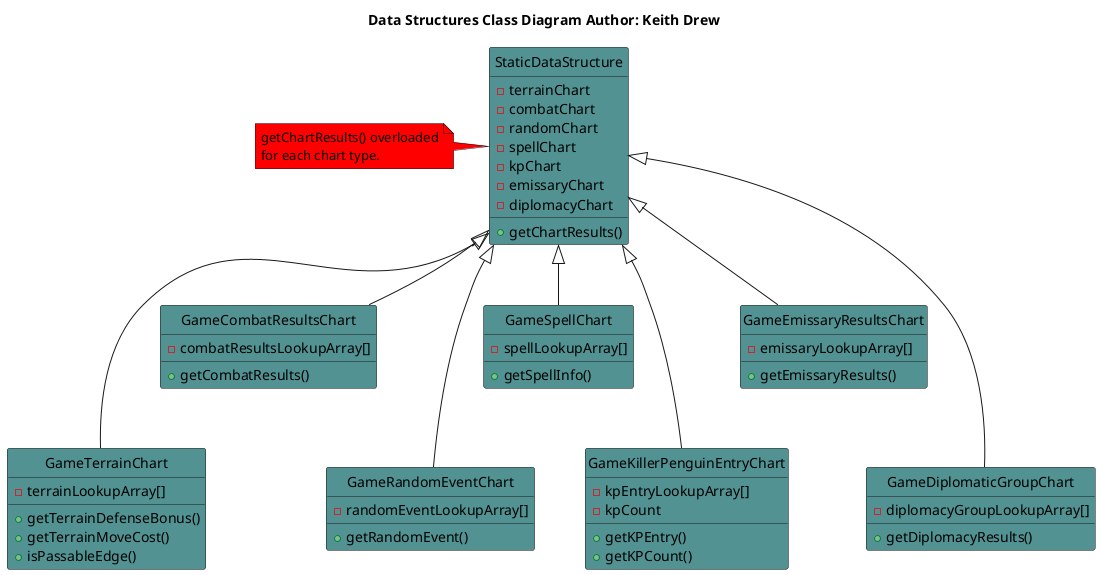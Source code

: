 @startuml
hide circle
title <b>Data Structures Class Diagram<b> Author: Keith Drew

GameTerrainChart --up-|> StaticDataStructure 
GameCombatResultsChart -up-|> StaticDataStructure 
GameRandomEventChart --up-|> StaticDataStructure 
GameSpellChart -up-|> StaticDataStructure 
GameKillerPenguinEntryChart --up-|> StaticDataStructure 
GameEmissaryResultsChart -up-|> StaticDataStructure 
GameDiplomaticGroupChart --up-|> StaticDataStructure 

class StaticDataStructure #529292 {
-terrainChart
-combatChart
-randomChart
-spellChart
-kpChart
-emissaryChart
-diplomacyChart
+getChartResults()
}
note left of StaticDataStructure #red
getChartResults() overloaded
for each chart type.
end note

class GameTerrainChart #529292 {
-terrainLookupArray[]
+getTerrainDefenseBonus()
+getTerrainMoveCost()
+isPassableEdge()
}

class GameCombatResultsChart #529292 {
-combatResultsLookupArray[]
+getCombatResults()
}

class GameRandomEventChart #529292 {
-randomEventLookupArray[]
+getRandomEvent()
}

class GameSpellChart #529292 {
-spellLookupArray[]
+getSpellInfo()
}

class GameKillerPenguinEntryChart #529292 {
-kpEntryLookupArray[]
-kpCount
+getKPEntry()
+getKPCount()
}

class GameEmissaryResultsChart #529292 {
-emissaryLookupArray[]
+getEmissaryResults()
}

class GameDiplomaticGroupChart #529292 {
-diplomacyGroupLookupArray[]
+getDiplomacyResults()
}

@enduml